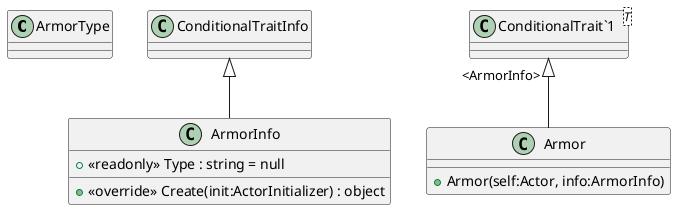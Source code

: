 @startuml
class ArmorType {
}
class ArmorInfo {
    + <<readonly>> Type : string = null
    + <<override>> Create(init:ActorInitializer) : object
}
class Armor {
    + Armor(self:Actor, info:ArmorInfo)
}
class "ConditionalTrait`1"<T> {
}
ConditionalTraitInfo <|-- ArmorInfo
"ConditionalTrait`1" "<ArmorInfo>" <|-- Armor
@enduml
